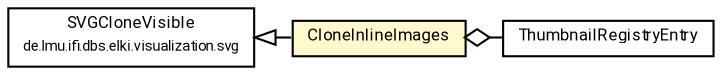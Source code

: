 #!/usr/local/bin/dot
#
# Class diagram 
# Generated by UMLGraph version R5_7_2-60-g0e99a6 (http://www.spinellis.gr/umlgraph/)
#

digraph G {
	graph [fontnames="svg"]
	edge [fontname="Roboto",fontsize=7,labelfontname="Roboto",labelfontsize=7,color="black"];
	node [fontname="Roboto",fontcolor="black",fontsize=8,shape=plaintext,margin=0,width=0,height=0];
	nodesep=0.15;
	ranksep=0.25;
	rankdir=LR;
	// de.lmu.ifi.dbs.elki.visualization.batikutil.ThumbnailRegistryEntry
	c2551010 [label=<<table title="de.lmu.ifi.dbs.elki.visualization.batikutil.ThumbnailRegistryEntry" border="0" cellborder="1" cellspacing="0" cellpadding="2" href="ThumbnailRegistryEntry.html" target="_parent">
		<tr><td><table border="0" cellspacing="0" cellpadding="1">
		<tr><td align="center" balign="center"> <font face="Roboto">ThumbnailRegistryEntry</font> </td></tr>
		</table></td></tr>
		</table>>, URL="ThumbnailRegistryEntry.html"];
	// de.lmu.ifi.dbs.elki.visualization.batikutil.CloneInlineImages
	c2551012 [label=<<table title="de.lmu.ifi.dbs.elki.visualization.batikutil.CloneInlineImages" border="0" cellborder="1" cellspacing="0" cellpadding="2" bgcolor="lemonChiffon" href="CloneInlineImages.html" target="_parent">
		<tr><td><table border="0" cellspacing="0" cellpadding="1">
		<tr><td align="center" balign="center"> <font face="Roboto">CloneInlineImages</font> </td></tr>
		</table></td></tr>
		</table>>, URL="CloneInlineImages.html"];
	// de.lmu.ifi.dbs.elki.visualization.svg.SVGCloneVisible
	c2551038 [label=<<table title="de.lmu.ifi.dbs.elki.visualization.svg.SVGCloneVisible" border="0" cellborder="1" cellspacing="0" cellpadding="2" href="../svg/SVGCloneVisible.html" target="_parent">
		<tr><td><table border="0" cellspacing="0" cellpadding="1">
		<tr><td align="center" balign="center"> <font face="Roboto">SVGCloneVisible</font> </td></tr>
		<tr><td align="center" balign="center"> <font face="Roboto" point-size="7.0">de.lmu.ifi.dbs.elki.visualization.svg</font> </td></tr>
		</table></td></tr>
		</table>>, URL="../svg/SVGCloneVisible.html"];
	// de.lmu.ifi.dbs.elki.visualization.batikutil.CloneInlineImages extends de.lmu.ifi.dbs.elki.visualization.svg.SVGCloneVisible
	c2551038 -> c2551012 [arrowtail=empty,dir=back,weight=10];
	// de.lmu.ifi.dbs.elki.visualization.batikutil.CloneInlineImages has de.lmu.ifi.dbs.elki.visualization.batikutil.ThumbnailRegistryEntry
	c2551012 -> c2551010 [arrowhead=none,arrowtail=ediamond,dir=back,weight=4];
}

